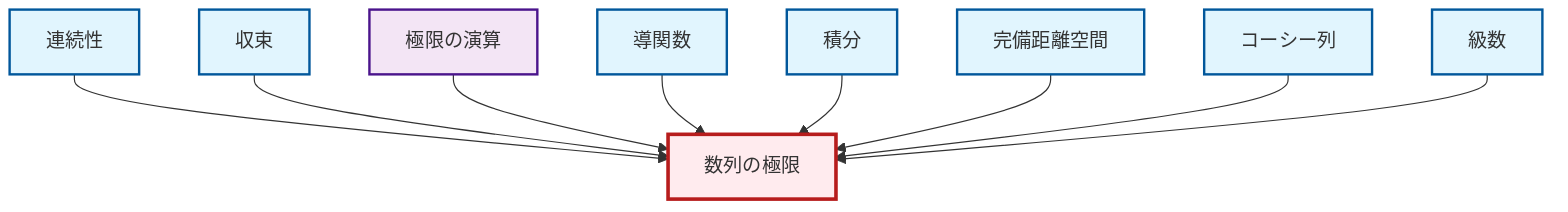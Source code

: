 graph TD
    classDef definition fill:#e1f5fe,stroke:#01579b,stroke-width:2px
    classDef theorem fill:#f3e5f5,stroke:#4a148c,stroke-width:2px
    classDef axiom fill:#fff3e0,stroke:#e65100,stroke-width:2px
    classDef example fill:#e8f5e9,stroke:#1b5e20,stroke-width:2px
    classDef current fill:#ffebee,stroke:#b71c1c,stroke-width:3px
    def-complete-metric-space["完備距離空間"]:::definition
    thm-limit-arithmetic["極限の演算"]:::theorem
    def-continuity["連続性"]:::definition
    def-cauchy-sequence["コーシー列"]:::definition
    def-limit["数列の極限"]:::definition
    def-series["級数"]:::definition
    def-derivative["導関数"]:::definition
    def-integral["積分"]:::definition
    def-convergence["収束"]:::definition
    def-continuity --> def-limit
    def-convergence --> def-limit
    thm-limit-arithmetic --> def-limit
    def-derivative --> def-limit
    def-integral --> def-limit
    def-complete-metric-space --> def-limit
    def-cauchy-sequence --> def-limit
    def-series --> def-limit
    class def-limit current